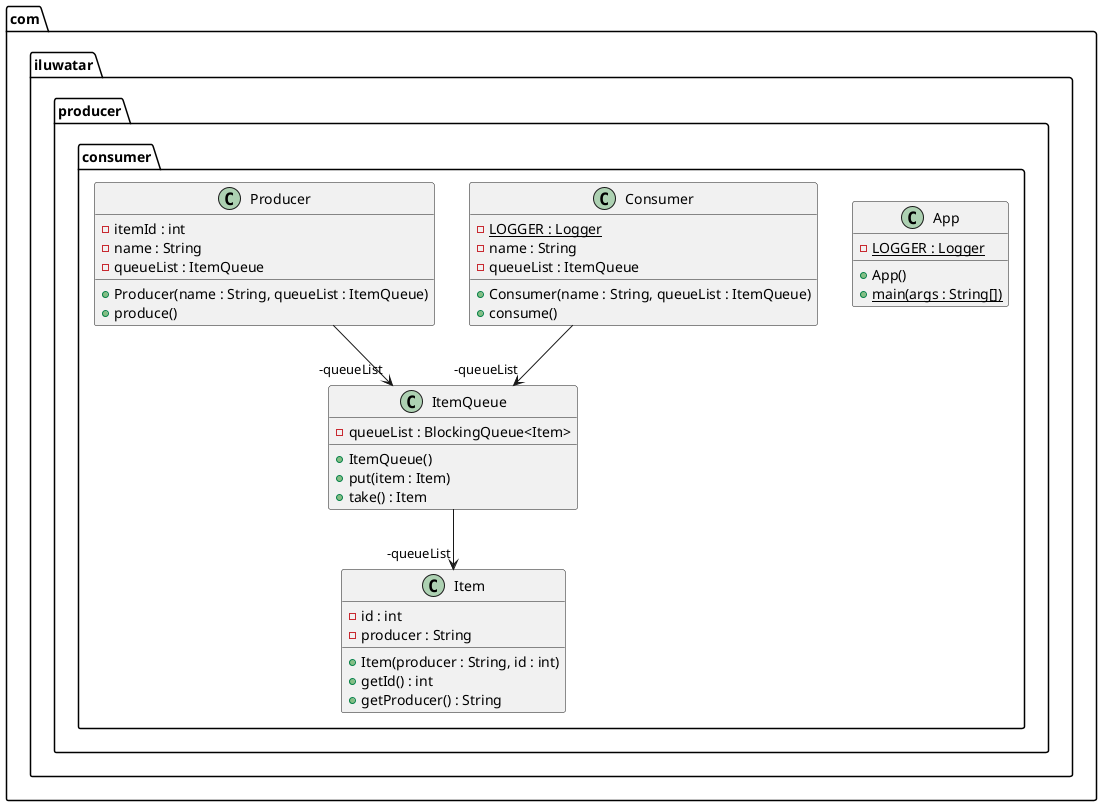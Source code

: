 @startuml
package com.iluwatar.producer.consumer {
  class App {
    - LOGGER : Logger {static}
    + App()
    + main(args : String[]) {static}
  }
  class Consumer {
    - LOGGER : Logger {static}
    - name : String
    - queueList : ItemQueue
    + Consumer(name : String, queueList : ItemQueue)
    + consume()
  }
  class Item {
    - id : int
    - producer : String
    + Item(producer : String, id : int)
    + getId() : int
    + getProducer() : String
  }
  class ItemQueue {
    - queueList : BlockingQueue<Item>
    + ItemQueue()
    + put(item : Item)
    + take() : Item
  }
  class Producer {
    - itemId : int
    - name : String
    - queueList : ItemQueue
    + Producer(name : String, queueList : ItemQueue)
    + produce()
  }
}
Consumer -->  "-queueList" ItemQueue
Producer -->  "-queueList" ItemQueue
ItemQueue -->  "-queueList" Item
@enduml